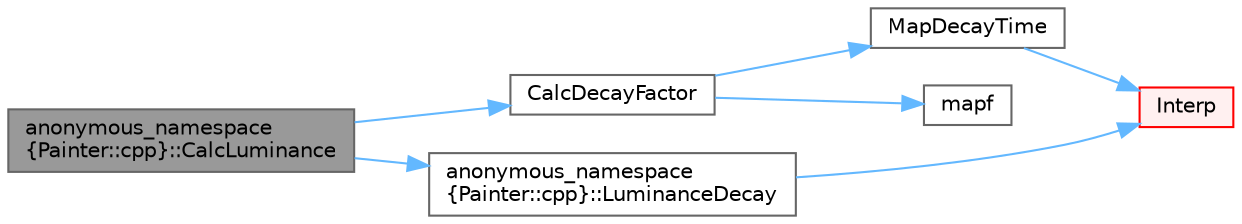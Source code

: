 digraph "anonymous_namespace{Painter::cpp}::CalcLuminance"
{
 // LATEX_PDF_SIZE
  bgcolor="transparent";
  edge [fontname=Helvetica,fontsize=10,labelfontname=Helvetica,labelfontsize=10];
  node [fontname=Helvetica,fontsize=10,shape=box,height=0.2,width=0.4];
  rankdir="LR";
  Node1 [id="Node000001",label="anonymous_namespace\l\{Painter::cpp\}::CalcLuminance",height=0.2,width=0.4,color="gray40", fillcolor="grey60", style="filled", fontcolor="black",tooltip=" "];
  Node1 -> Node2 [id="edge1_Node000001_Node000002",color="steelblue1",style="solid",tooltip=" "];
  Node2 [id="Node000002",label="CalcDecayFactor",height=0.2,width=0.4,color="grey40", fillcolor="white", style="filled",URL="$df/d2d/util_8cpp.html#a0f02f59740c07ab03cedef15f4db1fb5",tooltip=" "];
  Node2 -> Node3 [id="edge2_Node000002_Node000003",color="steelblue1",style="solid",tooltip=" "];
  Node3 [id="Node000003",label="MapDecayTime",height=0.2,width=0.4,color="grey40", fillcolor="white", style="filled",URL="$df/d2d/util_8cpp.html#aee747f0ac88c4cf7788a0c9d9b80268d",tooltip=" "];
  Node3 -> Node4 [id="edge3_Node000003_Node000004",color="steelblue1",style="solid",tooltip=" "];
  Node4 [id="Node000004",label="Interp",height=0.2,width=0.4,color="red", fillcolor="#FFF0F0", style="filled",URL="$d7/dd8/_approximating_function_8h.html#a5b61be736266623d9b4da9a66be9fa8e",tooltip=" "];
  Node2 -> Node7 [id="edge4_Node000002_Node000007",color="steelblue1",style="solid",tooltip=" "];
  Node7 [id="Node000007",label="mapf",height=0.2,width=0.4,color="grey40", fillcolor="white", style="filled",URL="$df/d2d/util_8cpp.html#a06d59f8f94c4693a77270d804881f468",tooltip=" "];
  Node1 -> Node8 [id="edge5_Node000001_Node000008",color="steelblue1",style="solid",tooltip=" "];
  Node8 [id="Node000008",label="anonymous_namespace\l\{Painter::cpp\}::LuminanceDecay",height=0.2,width=0.4,color="grey40", fillcolor="white", style="filled",URL="$dc/d9f/namespaceanonymous__namespace_02_painter_8cpp_03.html#afac2eea34857897444e6a1dd09bab603",tooltip=" "];
  Node8 -> Node4 [id="edge6_Node000008_Node000004",color="steelblue1",style="solid",tooltip=" "];
}
